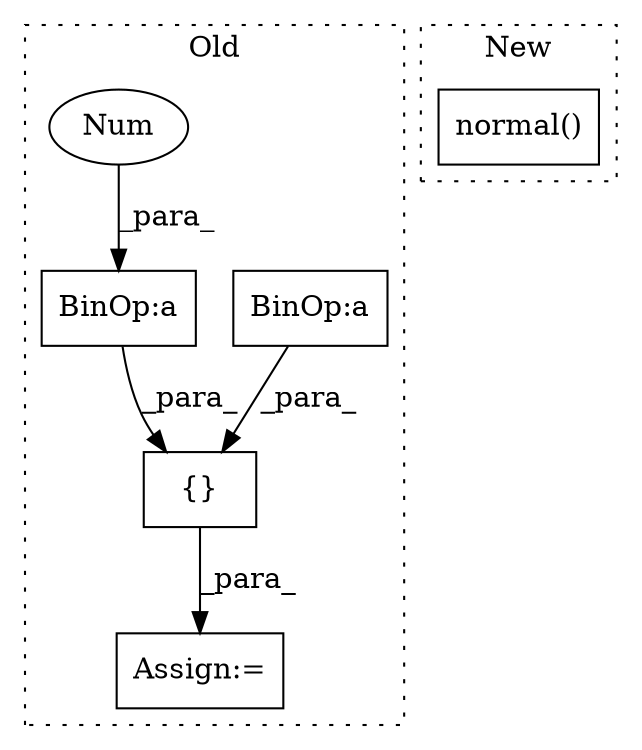 digraph G {
subgraph cluster0 {
1 [label="{}" a="59" s="14988,15017" l="1,0" shape="box"];
3 [label="Assign:=" a="68" s="14964" l="4" shape="box"];
4 [label="BinOp:a" a="82" s="15003" l="3" shape="box"];
5 [label="BinOp:a" a="82" s="14993" l="3" shape="box"];
6 [label="Num" a="76" s="14999" l="4" shape="ellipse"];
label = "Old";
style="dotted";
}
subgraph cluster1 {
2 [label="normal()" a="75" s="15222,15269" l="20,1" shape="box"];
label = "New";
style="dotted";
}
1 -> 3 [label="_para_"];
4 -> 1 [label="_para_"];
5 -> 1 [label="_para_"];
6 -> 4 [label="_para_"];
}